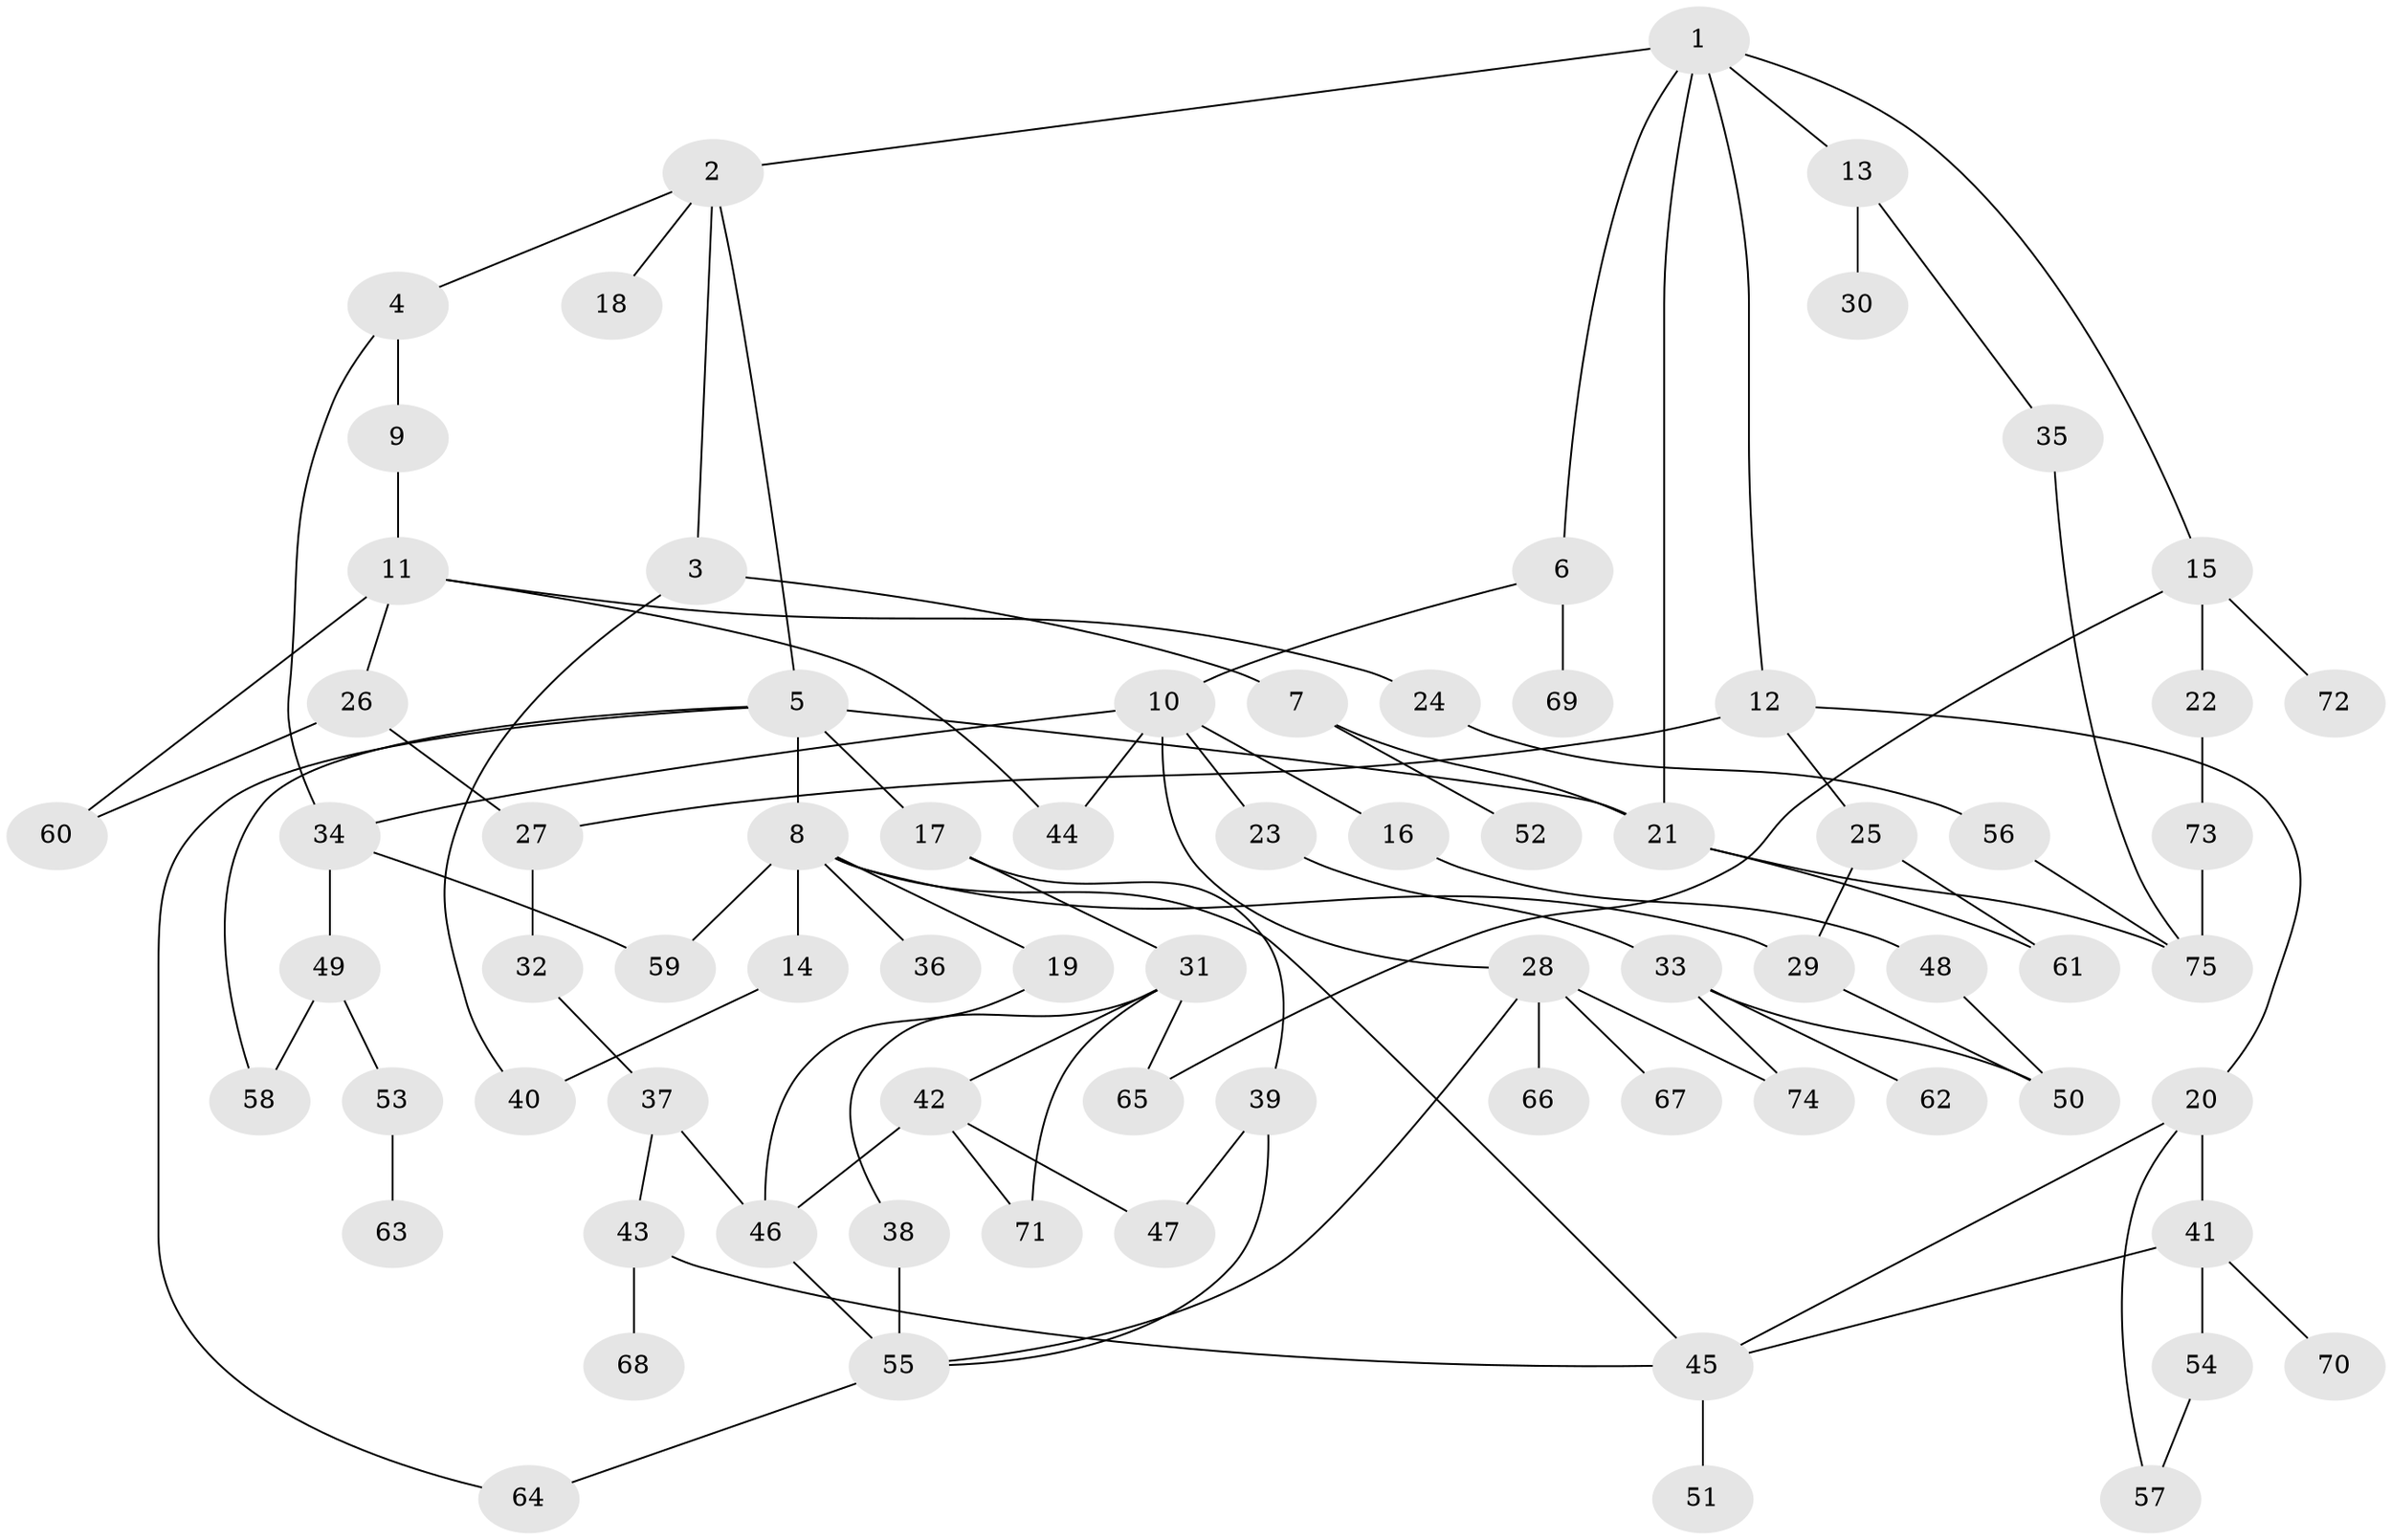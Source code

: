// Generated by graph-tools (version 1.1) at 2025/10/02/27/25 16:10:51]
// undirected, 75 vertices, 104 edges
graph export_dot {
graph [start="1"]
  node [color=gray90,style=filled];
  1;
  2;
  3;
  4;
  5;
  6;
  7;
  8;
  9;
  10;
  11;
  12;
  13;
  14;
  15;
  16;
  17;
  18;
  19;
  20;
  21;
  22;
  23;
  24;
  25;
  26;
  27;
  28;
  29;
  30;
  31;
  32;
  33;
  34;
  35;
  36;
  37;
  38;
  39;
  40;
  41;
  42;
  43;
  44;
  45;
  46;
  47;
  48;
  49;
  50;
  51;
  52;
  53;
  54;
  55;
  56;
  57;
  58;
  59;
  60;
  61;
  62;
  63;
  64;
  65;
  66;
  67;
  68;
  69;
  70;
  71;
  72;
  73;
  74;
  75;
  1 -- 2;
  1 -- 6;
  1 -- 12;
  1 -- 13;
  1 -- 15;
  1 -- 21;
  2 -- 3;
  2 -- 4;
  2 -- 5;
  2 -- 18;
  3 -- 7;
  3 -- 40;
  4 -- 9;
  4 -- 34;
  5 -- 8;
  5 -- 17;
  5 -- 64;
  5 -- 58;
  5 -- 21;
  6 -- 10;
  6 -- 69;
  7 -- 52;
  7 -- 21;
  8 -- 14;
  8 -- 19;
  8 -- 36;
  8 -- 59;
  8 -- 29;
  8 -- 45;
  9 -- 11;
  10 -- 16;
  10 -- 23;
  10 -- 28;
  10 -- 44;
  10 -- 34;
  11 -- 24;
  11 -- 26;
  11 -- 60;
  11 -- 44;
  12 -- 20;
  12 -- 25;
  12 -- 27;
  13 -- 30;
  13 -- 35;
  14 -- 40;
  15 -- 22;
  15 -- 65;
  15 -- 72;
  16 -- 48;
  17 -- 31;
  17 -- 39;
  19 -- 46;
  20 -- 41;
  20 -- 57;
  20 -- 45;
  21 -- 75;
  21 -- 61;
  22 -- 73;
  23 -- 33;
  24 -- 56;
  25 -- 29;
  25 -- 61;
  26 -- 27;
  26 -- 60;
  27 -- 32;
  28 -- 66;
  28 -- 67;
  28 -- 74;
  28 -- 55;
  29 -- 50;
  31 -- 38;
  31 -- 42;
  31 -- 65;
  31 -- 71;
  32 -- 37;
  33 -- 62;
  33 -- 50;
  33 -- 74;
  34 -- 49;
  34 -- 59;
  35 -- 75;
  37 -- 43;
  37 -- 46;
  38 -- 55;
  39 -- 47;
  39 -- 55;
  41 -- 54;
  41 -- 70;
  41 -- 45;
  42 -- 46;
  42 -- 71;
  42 -- 47;
  43 -- 45;
  43 -- 68;
  45 -- 51;
  46 -- 55;
  48 -- 50;
  49 -- 53;
  49 -- 58;
  53 -- 63;
  54 -- 57;
  55 -- 64;
  56 -- 75;
  73 -- 75;
}
